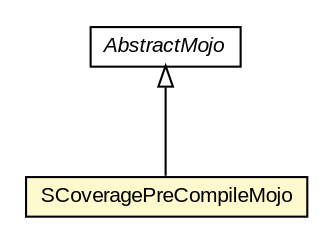 #!/usr/local/bin/dot
#
# Class diagram 
# Generated by UMLGraph version R5_6-24-gf6e263 (http://www.umlgraph.org/)
#

digraph G {
	edge [fontname="arial",fontsize=10,labelfontname="arial",labelfontsize=10];
	node [fontname="arial",fontsize=10,shape=plaintext];
	nodesep=0.25;
	ranksep=0.5;
	// org.scoverage.plugin.SCoveragePreCompileMojo
	c156 [label=<<table title="org.scoverage.plugin.SCoveragePreCompileMojo" border="0" cellborder="1" cellspacing="0" cellpadding="2" port="p" bgcolor="lemonChiffon" href="./SCoveragePreCompileMojo.html">
		<tr><td><table border="0" cellspacing="0" cellpadding="1">
<tr><td align="center" balign="center"> SCoveragePreCompileMojo </td></tr>
		</table></td></tr>
		</table>>, URL="./SCoveragePreCompileMojo.html", fontname="arial", fontcolor="black", fontsize=10.0];
	//org.scoverage.plugin.SCoveragePreCompileMojo extends org.apache.maven.plugin.AbstractMojo
	c165:p -> c156:p [dir=back,arrowtail=empty];
	// org.apache.maven.plugin.AbstractMojo
	c165 [label=<<table title="org.apache.maven.plugin.AbstractMojo" border="0" cellborder="1" cellspacing="0" cellpadding="2" port="p" href="http://java.sun.com/j2se/1.4.2/docs/api/org/apache/maven/plugin/AbstractMojo.html">
		<tr><td><table border="0" cellspacing="0" cellpadding="1">
<tr><td align="center" balign="center"><font face="arial italic"> AbstractMojo </font></td></tr>
		</table></td></tr>
		</table>>, URL="http://java.sun.com/j2se/1.4.2/docs/api/org/apache/maven/plugin/AbstractMojo.html", fontname="arial", fontcolor="black", fontsize=10.0];
}

